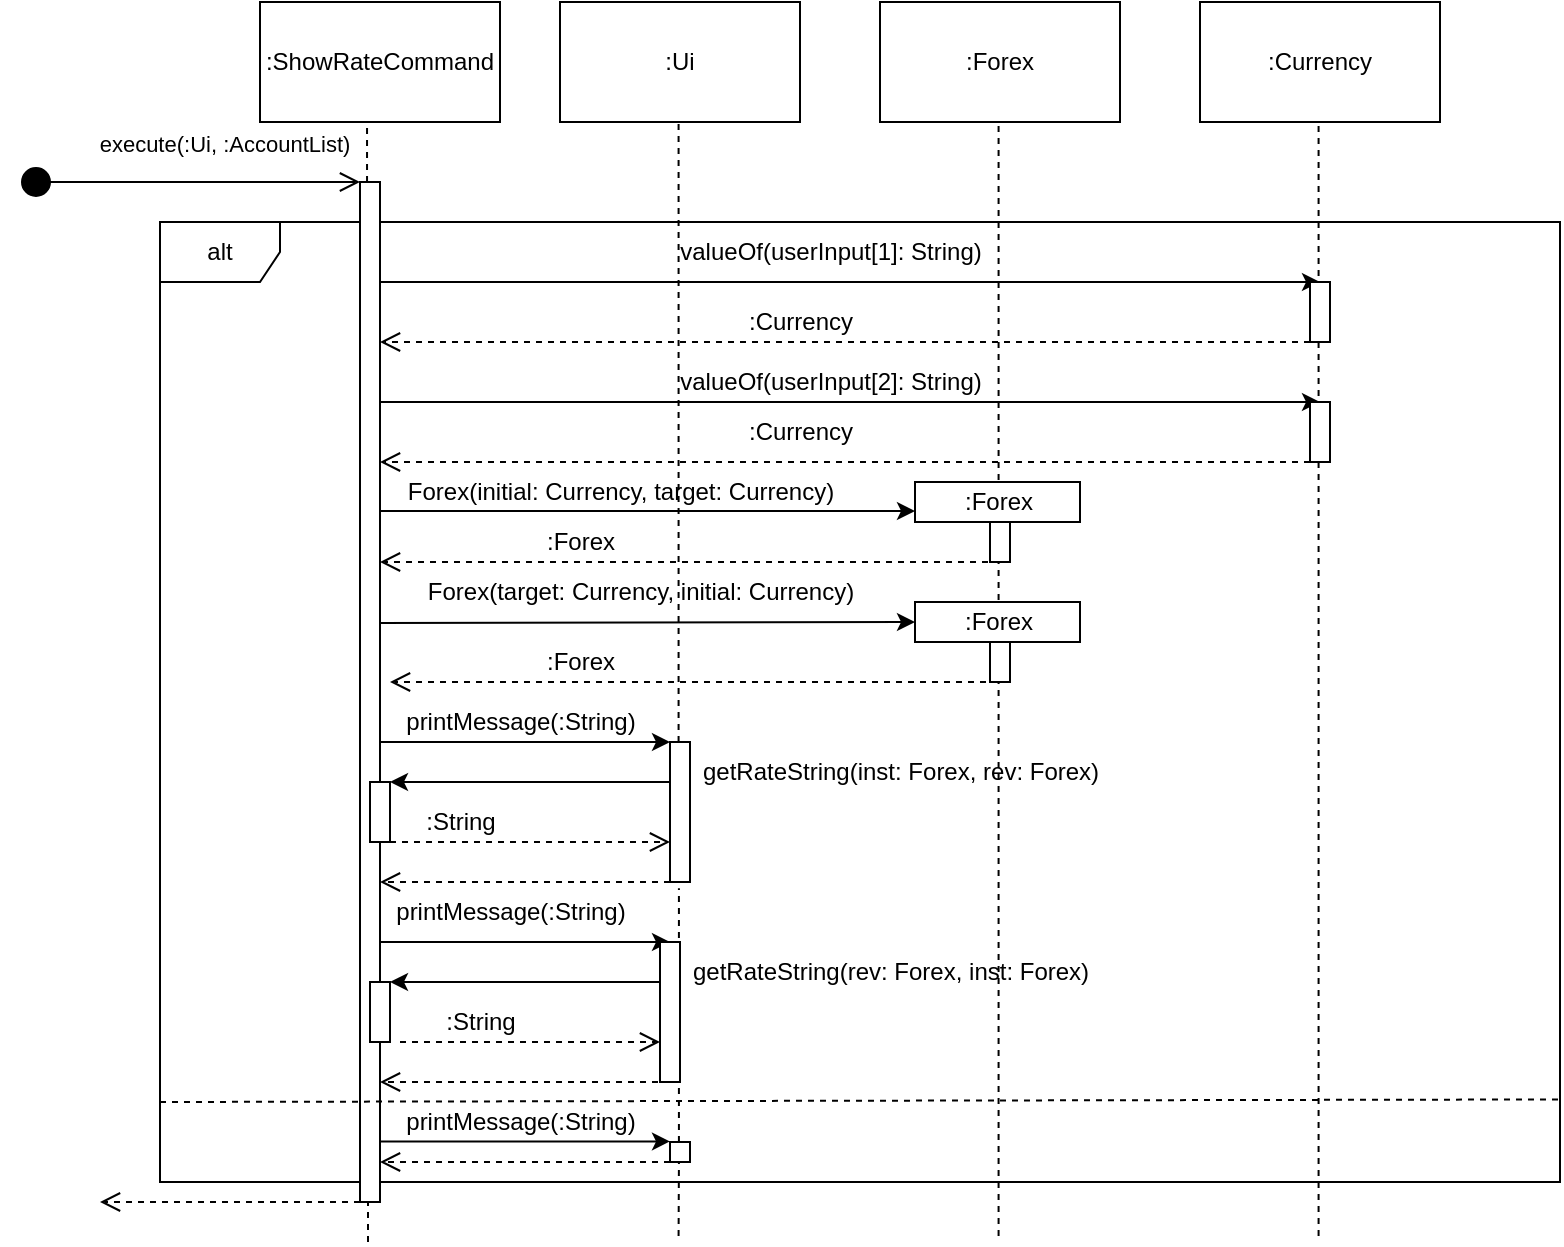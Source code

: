<mxfile version="21.0.10" type="device"><diagram name="Page-1" id="pm1-yS5qAksBfJkr7mk-"><mxGraphModel dx="1114" dy="619" grid="1" gridSize="10" guides="1" tooltips="1" connect="1" arrows="1" fold="1" page="1" pageScale="1" pageWidth="850" pageHeight="1100" math="0" shadow="0"><root><mxCell id="0"/><mxCell id="1" parent="0"/><mxCell id="Q231q0BsN7_2RtZYIXI0-2" value=":ShowRateCommand" style="rounded=0;whiteSpace=wrap;html=1;" vertex="1" parent="1"><mxGeometry x="130" y="50" width="120" height="60" as="geometry"/></mxCell><mxCell id="Q231q0BsN7_2RtZYIXI0-3" value=":Currency" style="rounded=0;whiteSpace=wrap;html=1;" vertex="1" parent="1"><mxGeometry x="600" y="50" width="120" height="60" as="geometry"/></mxCell><mxCell id="Q231q0BsN7_2RtZYIXI0-5" value=":Ui" style="rounded=0;whiteSpace=wrap;html=1;" vertex="1" parent="1"><mxGeometry x="280" y="50" width="120" height="60" as="geometry"/></mxCell><mxCell id="Q231q0BsN7_2RtZYIXI0-6" value=":Forex" style="rounded=0;whiteSpace=wrap;html=1;" vertex="1" parent="1"><mxGeometry x="440" y="50" width="120" height="60" as="geometry"/></mxCell><mxCell id="Q231q0BsN7_2RtZYIXI0-8" value="" style="endArrow=none;dashed=1;html=1;rounded=0;entryX=0.446;entryY=1.045;entryDx=0;entryDy=0;entryPerimeter=0;" edge="1" parent="1" source="Q231q0BsN7_2RtZYIXI0-13" target="Q231q0BsN7_2RtZYIXI0-2"><mxGeometry width="50" height="50" relative="1" as="geometry"><mxPoint x="184" y="670" as="sourcePoint"/><mxPoint x="460" y="300" as="targetPoint"/></mxGeometry></mxCell><mxCell id="Q231q0BsN7_2RtZYIXI0-9" value="" style="endArrow=none;dashed=1;html=1;rounded=0;entryX=0.446;entryY=1.045;entryDx=0;entryDy=0;entryPerimeter=0;" edge="1" parent="1" source="Q231q0BsN7_2RtZYIXI0-47"><mxGeometry width="50" height="50" relative="1" as="geometry"><mxPoint x="339.29" y="667" as="sourcePoint"/><mxPoint x="339.29" y="110" as="targetPoint"/></mxGeometry></mxCell><mxCell id="Q231q0BsN7_2RtZYIXI0-10" value="" style="endArrow=none;dashed=1;html=1;rounded=0;entryX=0.446;entryY=1.045;entryDx=0;entryDy=0;entryPerimeter=0;" edge="1" parent="1"><mxGeometry width="50" height="50" relative="1" as="geometry"><mxPoint x="499.29" y="667" as="sourcePoint"/><mxPoint x="499.29" y="110" as="targetPoint"/></mxGeometry></mxCell><mxCell id="Q231q0BsN7_2RtZYIXI0-11" value="" style="endArrow=none;dashed=1;html=1;rounded=0;entryX=0.446;entryY=1.045;entryDx=0;entryDy=0;entryPerimeter=0;" edge="1" parent="1"><mxGeometry width="50" height="50" relative="1" as="geometry"><mxPoint x="659.29" y="667" as="sourcePoint"/><mxPoint x="659.29" y="110" as="targetPoint"/></mxGeometry></mxCell><mxCell id="Q231q0BsN7_2RtZYIXI0-12" value="alt" style="shape=umlFrame;whiteSpace=wrap;html=1;pointerEvents=0;" vertex="1" parent="1"><mxGeometry x="80" y="160" width="700" height="480" as="geometry"/></mxCell><mxCell id="Q231q0BsN7_2RtZYIXI0-15" value="" style="endArrow=none;dashed=1;html=1;rounded=0;" edge="1" parent="1"><mxGeometry width="50" height="50" relative="1" as="geometry"><mxPoint x="184" y="670" as="sourcePoint"/><mxPoint x="184" y="600" as="targetPoint"/></mxGeometry></mxCell><mxCell id="Q231q0BsN7_2RtZYIXI0-13" value="" style="html=1;points=[];perimeter=orthogonalPerimeter;outlineConnect=0;targetShapes=umlLifeline;portConstraint=eastwest;newEdgeStyle={&quot;edgeStyle&quot;:&quot;elbowEdgeStyle&quot;,&quot;elbow&quot;:&quot;vertical&quot;,&quot;curved&quot;:0,&quot;rounded&quot;:0};" vertex="1" parent="1"><mxGeometry x="180" y="140" width="10" height="510" as="geometry"/></mxCell><mxCell id="Q231q0BsN7_2RtZYIXI0-16" value="" style="endArrow=none;dashed=1;html=1;rounded=0;entryX=0.999;entryY=0.914;entryDx=0;entryDy=0;entryPerimeter=0;" edge="1" parent="1" target="Q231q0BsN7_2RtZYIXI0-12"><mxGeometry width="50" height="50" relative="1" as="geometry"><mxPoint x="80" y="600" as="sourcePoint"/><mxPoint x="360" y="510" as="targetPoint"/></mxGeometry></mxCell><mxCell id="Q231q0BsN7_2RtZYIXI0-18" value="execute(:Ui, :AccountList)" style="html=1;verticalAlign=bottom;startArrow=circle;startFill=1;endArrow=open;startSize=6;endSize=8;edgeStyle=elbowEdgeStyle;elbow=vertical;curved=0;rounded=0;" edge="1" parent="1"><mxGeometry x="0.199" y="10" width="80" relative="1" as="geometry"><mxPoint x="10" y="140" as="sourcePoint"/><mxPoint x="180" y="140" as="targetPoint"/><mxPoint as="offset"/></mxGeometry></mxCell><mxCell id="Q231q0BsN7_2RtZYIXI0-19" value="" style="html=1;verticalAlign=bottom;endArrow=open;dashed=1;endSize=8;edgeStyle=elbowEdgeStyle;elbow=vertical;curved=0;rounded=0;" edge="1" parent="1"><mxGeometry x="-0.004" relative="1" as="geometry"><mxPoint x="50" y="650" as="targetPoint"/><mxPoint x="180" y="650" as="sourcePoint"/><Array as="points"><mxPoint x="135" y="650"/><mxPoint x="95" y="660"/></Array><mxPoint as="offset"/></mxGeometry></mxCell><mxCell id="Q231q0BsN7_2RtZYIXI0-20" value="" style="endArrow=classic;html=1;rounded=0;" edge="1" parent="1"><mxGeometry width="50" height="50" relative="1" as="geometry"><mxPoint x="190" y="190" as="sourcePoint"/><mxPoint x="660" y="190" as="targetPoint"/></mxGeometry></mxCell><mxCell id="Q231q0BsN7_2RtZYIXI0-21" value="" style="html=1;points=[];perimeter=orthogonalPerimeter;outlineConnect=0;targetShapes=umlLifeline;portConstraint=eastwest;newEdgeStyle={&quot;edgeStyle&quot;:&quot;elbowEdgeStyle&quot;,&quot;elbow&quot;:&quot;vertical&quot;,&quot;curved&quot;:0,&quot;rounded&quot;:0};" vertex="1" parent="1"><mxGeometry x="655" y="190" width="10" height="30" as="geometry"/></mxCell><mxCell id="Q231q0BsN7_2RtZYIXI0-22" value="valueOf(userInput[1]: String)" style="text;html=1;align=center;verticalAlign=middle;resizable=0;points=[];autosize=1;strokeColor=none;fillColor=none;" vertex="1" parent="1"><mxGeometry x="330" y="160" width="170" height="30" as="geometry"/></mxCell><mxCell id="Q231q0BsN7_2RtZYIXI0-23" value="" style="html=1;verticalAlign=bottom;endArrow=open;dashed=1;endSize=8;edgeStyle=elbowEdgeStyle;elbow=vertical;curved=0;rounded=0;" edge="1" parent="1" target="Q231q0BsN7_2RtZYIXI0-13"><mxGeometry x="-0.004" relative="1" as="geometry"><mxPoint x="525" y="220" as="targetPoint"/><mxPoint x="655" y="220" as="sourcePoint"/><Array as="points"><mxPoint x="610" y="220"/><mxPoint x="570" y="230"/></Array><mxPoint as="offset"/></mxGeometry></mxCell><mxCell id="Q231q0BsN7_2RtZYIXI0-24" value=":Currency" style="text;html=1;align=center;verticalAlign=middle;resizable=0;points=[];autosize=1;strokeColor=none;fillColor=none;" vertex="1" parent="1"><mxGeometry x="360" y="195" width="80" height="30" as="geometry"/></mxCell><mxCell id="Q231q0BsN7_2RtZYIXI0-25" value="" style="endArrow=classic;html=1;rounded=0;" edge="1" parent="1"><mxGeometry width="50" height="50" relative="1" as="geometry"><mxPoint x="190" y="250" as="sourcePoint"/><mxPoint x="660" y="250" as="targetPoint"/></mxGeometry></mxCell><mxCell id="Q231q0BsN7_2RtZYIXI0-26" value="" style="html=1;points=[];perimeter=orthogonalPerimeter;outlineConnect=0;targetShapes=umlLifeline;portConstraint=eastwest;newEdgeStyle={&quot;edgeStyle&quot;:&quot;elbowEdgeStyle&quot;,&quot;elbow&quot;:&quot;vertical&quot;,&quot;curved&quot;:0,&quot;rounded&quot;:0};" vertex="1" parent="1"><mxGeometry x="655" y="250" width="10" height="30" as="geometry"/></mxCell><mxCell id="Q231q0BsN7_2RtZYIXI0-27" value="" style="html=1;verticalAlign=bottom;endArrow=open;dashed=1;endSize=8;edgeStyle=elbowEdgeStyle;elbow=vertical;curved=0;rounded=0;" edge="1" parent="1"><mxGeometry x="-0.004" relative="1" as="geometry"><mxPoint x="190" y="280" as="targetPoint"/><mxPoint x="655" y="280" as="sourcePoint"/><Array as="points"><mxPoint x="610" y="280"/><mxPoint x="570" y="290"/></Array><mxPoint as="offset"/></mxGeometry></mxCell><mxCell id="Q231q0BsN7_2RtZYIXI0-28" value=":Currency" style="text;html=1;align=center;verticalAlign=middle;resizable=0;points=[];autosize=1;strokeColor=none;fillColor=none;" vertex="1" parent="1"><mxGeometry x="360" y="250" width="80" height="30" as="geometry"/></mxCell><mxCell id="Q231q0BsN7_2RtZYIXI0-29" value="valueOf(userInput[2]: String)" style="text;html=1;align=center;verticalAlign=middle;resizable=0;points=[];autosize=1;strokeColor=none;fillColor=none;" vertex="1" parent="1"><mxGeometry x="330" y="225" width="170" height="30" as="geometry"/></mxCell><mxCell id="Q231q0BsN7_2RtZYIXI0-30" value=":Forex" style="html=1;whiteSpace=wrap;" vertex="1" parent="1"><mxGeometry x="457.5" y="290" width="82.5" height="20" as="geometry"/></mxCell><mxCell id="Q231q0BsN7_2RtZYIXI0-31" value="" style="html=1;points=[];perimeter=orthogonalPerimeter;outlineConnect=0;targetShapes=umlLifeline;portConstraint=eastwest;newEdgeStyle={&quot;edgeStyle&quot;:&quot;elbowEdgeStyle&quot;,&quot;elbow&quot;:&quot;vertical&quot;,&quot;curved&quot;:0,&quot;rounded&quot;:0};" vertex="1" parent="1"><mxGeometry x="495" y="310" width="10" height="20" as="geometry"/></mxCell><mxCell id="Q231q0BsN7_2RtZYIXI0-32" value="" style="endArrow=classic;html=1;rounded=0;" edge="1" parent="1" source="Q231q0BsN7_2RtZYIXI0-13"><mxGeometry width="50" height="50" relative="1" as="geometry"><mxPoint x="-12.5" y="304.5" as="sourcePoint"/><mxPoint x="457.5" y="304.5" as="targetPoint"/></mxGeometry></mxCell><mxCell id="Q231q0BsN7_2RtZYIXI0-33" value="" style="html=1;verticalAlign=bottom;endArrow=open;dashed=1;endSize=8;edgeStyle=elbowEdgeStyle;elbow=vertical;curved=0;rounded=0;" edge="1" parent="1"><mxGeometry x="-0.004" relative="1" as="geometry"><mxPoint x="190" y="330" as="targetPoint"/><mxPoint x="500" y="330" as="sourcePoint"/><Array as="points"><mxPoint x="455" y="330"/><mxPoint x="415" y="340"/></Array><mxPoint as="offset"/></mxGeometry></mxCell><mxCell id="Q231q0BsN7_2RtZYIXI0-35" value="Forex(initial: Currency, target: Currency)" style="text;html=1;align=center;verticalAlign=middle;resizable=0;points=[];autosize=1;strokeColor=none;fillColor=none;" vertex="1" parent="1"><mxGeometry x="190" y="280" width="240" height="30" as="geometry"/></mxCell><mxCell id="Q231q0BsN7_2RtZYIXI0-36" value=":Forex" style="html=1;whiteSpace=wrap;" vertex="1" parent="1"><mxGeometry x="457.5" y="350" width="82.5" height="20" as="geometry"/></mxCell><mxCell id="Q231q0BsN7_2RtZYIXI0-38" value="" style="html=1;points=[];perimeter=orthogonalPerimeter;outlineConnect=0;targetShapes=umlLifeline;portConstraint=eastwest;newEdgeStyle={&quot;edgeStyle&quot;:&quot;elbowEdgeStyle&quot;,&quot;elbow&quot;:&quot;vertical&quot;,&quot;curved&quot;:0,&quot;rounded&quot;:0};" vertex="1" parent="1"><mxGeometry x="495" y="370" width="10" height="20" as="geometry"/></mxCell><mxCell id="Q231q0BsN7_2RtZYIXI0-40" value="" style="html=1;verticalAlign=bottom;endArrow=open;dashed=1;endSize=8;edgeStyle=elbowEdgeStyle;elbow=vertical;curved=0;rounded=0;" edge="1" parent="1"><mxGeometry x="-0.004" relative="1" as="geometry"><mxPoint x="195" y="390" as="targetPoint"/><mxPoint x="505" y="390" as="sourcePoint"/><Array as="points"><mxPoint x="460" y="390"/><mxPoint x="420" y="400"/></Array><mxPoint as="offset"/></mxGeometry></mxCell><mxCell id="Q231q0BsN7_2RtZYIXI0-41" value="Forex(target: Currency, initial: Currency)" style="text;html=1;align=center;verticalAlign=middle;resizable=0;points=[];autosize=1;strokeColor=none;fillColor=none;" vertex="1" parent="1"><mxGeometry x="200" y="330" width="240" height="30" as="geometry"/></mxCell><mxCell id="Q231q0BsN7_2RtZYIXI0-43" value="" style="endArrow=classic;html=1;rounded=0;" edge="1" parent="1"><mxGeometry width="50" height="50" relative="1" as="geometry"><mxPoint x="190" y="360.5" as="sourcePoint"/><mxPoint x="457.5" y="360" as="targetPoint"/></mxGeometry></mxCell><mxCell id="Q231q0BsN7_2RtZYIXI0-44" value=":Forex" style="text;html=1;align=center;verticalAlign=middle;resizable=0;points=[];autosize=1;strokeColor=none;fillColor=none;" vertex="1" parent="1"><mxGeometry x="260" y="305" width="60" height="30" as="geometry"/></mxCell><mxCell id="Q231q0BsN7_2RtZYIXI0-45" value=":Forex" style="text;html=1;align=center;verticalAlign=middle;resizable=0;points=[];autosize=1;strokeColor=none;fillColor=none;" vertex="1" parent="1"><mxGeometry x="260" y="365" width="60" height="30" as="geometry"/></mxCell><mxCell id="Q231q0BsN7_2RtZYIXI0-46" value="" style="endArrow=classic;html=1;rounded=0;" edge="1" parent="1" target="Q231q0BsN7_2RtZYIXI0-47"><mxGeometry width="50" height="50" relative="1" as="geometry"><mxPoint x="190" y="420" as="sourcePoint"/><mxPoint x="320" y="420" as="targetPoint"/></mxGeometry></mxCell><mxCell id="Q231q0BsN7_2RtZYIXI0-48" value="" style="endArrow=none;dashed=1;html=1;rounded=0;entryX=0.446;entryY=1.045;entryDx=0;entryDy=0;entryPerimeter=0;" edge="1" parent="1" source="Q231q0BsN7_2RtZYIXI0-67" target="Q231q0BsN7_2RtZYIXI0-47"><mxGeometry width="50" height="50" relative="1" as="geometry"><mxPoint x="339.29" y="667" as="sourcePoint"/><mxPoint x="339.29" y="110" as="targetPoint"/></mxGeometry></mxCell><mxCell id="Q231q0BsN7_2RtZYIXI0-47" value="" style="html=1;points=[];perimeter=orthogonalPerimeter;outlineConnect=0;targetShapes=umlLifeline;portConstraint=eastwest;newEdgeStyle={&quot;edgeStyle&quot;:&quot;elbowEdgeStyle&quot;,&quot;elbow&quot;:&quot;vertical&quot;,&quot;curved&quot;:0,&quot;rounded&quot;:0};" vertex="1" parent="1"><mxGeometry x="335" y="420" width="10" height="70" as="geometry"/></mxCell><mxCell id="Q231q0BsN7_2RtZYIXI0-49" value="" style="endArrow=classic;html=1;rounded=0;" edge="1" parent="1" source="Q231q0BsN7_2RtZYIXI0-47" target="Q231q0BsN7_2RtZYIXI0-50"><mxGeometry width="50" height="50" relative="1" as="geometry"><mxPoint x="330" y="430" as="sourcePoint"/><mxPoint x="430" y="380" as="targetPoint"/><Array as="points"><mxPoint x="260" y="440"/></Array></mxGeometry></mxCell><mxCell id="Q231q0BsN7_2RtZYIXI0-50" value="" style="html=1;points=[];perimeter=orthogonalPerimeter;outlineConnect=0;targetShapes=umlLifeline;portConstraint=eastwest;newEdgeStyle={&quot;edgeStyle&quot;:&quot;elbowEdgeStyle&quot;,&quot;elbow&quot;:&quot;vertical&quot;,&quot;curved&quot;:0,&quot;rounded&quot;:0};" vertex="1" parent="1"><mxGeometry x="185" y="440" width="10" height="30" as="geometry"/></mxCell><mxCell id="Q231q0BsN7_2RtZYIXI0-51" value="" style="html=1;verticalAlign=bottom;endArrow=open;dashed=1;endSize=8;edgeStyle=elbowEdgeStyle;elbow=vertical;curved=0;rounded=0;" edge="1" parent="1" source="Q231q0BsN7_2RtZYIXI0-50" target="Q231q0BsN7_2RtZYIXI0-47"><mxGeometry x="-0.004" relative="1" as="geometry"><mxPoint x="205" y="400" as="targetPoint"/><mxPoint x="515" y="400" as="sourcePoint"/><Array as="points"><mxPoint x="250" y="470"/><mxPoint x="250" y="480"/><mxPoint x="430" y="410"/></Array><mxPoint as="offset"/></mxGeometry></mxCell><mxCell id="Q231q0BsN7_2RtZYIXI0-52" value="" style="html=1;verticalAlign=bottom;endArrow=open;dashed=1;endSize=8;edgeStyle=elbowEdgeStyle;elbow=vertical;curved=0;rounded=0;" edge="1" parent="1" source="Q231q0BsN7_2RtZYIXI0-47" target="Q231q0BsN7_2RtZYIXI0-13"><mxGeometry x="-0.004" relative="1" as="geometry"><mxPoint x="345" y="530" as="targetPoint"/><mxPoint x="205" y="530" as="sourcePoint"/><Array as="points"><mxPoint x="330" y="490"/><mxPoint x="440" y="460"/></Array><mxPoint as="offset"/></mxGeometry></mxCell><mxCell id="Q231q0BsN7_2RtZYIXI0-53" value="" style="endArrow=classic;html=1;rounded=0;" edge="1" parent="1"><mxGeometry width="50" height="50" relative="1" as="geometry"><mxPoint x="190" y="520" as="sourcePoint"/><mxPoint x="335" y="520" as="targetPoint"/></mxGeometry></mxCell><mxCell id="Q231q0BsN7_2RtZYIXI0-54" value="" style="html=1;points=[];perimeter=orthogonalPerimeter;outlineConnect=0;targetShapes=umlLifeline;portConstraint=eastwest;newEdgeStyle={&quot;edgeStyle&quot;:&quot;elbowEdgeStyle&quot;,&quot;elbow&quot;:&quot;vertical&quot;,&quot;curved&quot;:0,&quot;rounded&quot;:0};" vertex="1" parent="1"><mxGeometry x="330" y="520" width="10" height="70" as="geometry"/></mxCell><mxCell id="Q231q0BsN7_2RtZYIXI0-55" value="" style="html=1;verticalAlign=bottom;endArrow=open;dashed=1;endSize=8;edgeStyle=elbowEdgeStyle;elbow=vertical;curved=0;rounded=0;" edge="1" parent="1"><mxGeometry x="-0.004" relative="1" as="geometry"><mxPoint x="190" y="590" as="targetPoint"/><mxPoint x="335" y="590" as="sourcePoint"/><Array as="points"><mxPoint x="330" y="590"/><mxPoint x="440" y="560"/></Array><mxPoint as="offset"/></mxGeometry></mxCell><mxCell id="Q231q0BsN7_2RtZYIXI0-56" value="" style="html=1;points=[];perimeter=orthogonalPerimeter;outlineConnect=0;targetShapes=umlLifeline;portConstraint=eastwest;newEdgeStyle={&quot;edgeStyle&quot;:&quot;elbowEdgeStyle&quot;,&quot;elbow&quot;:&quot;vertical&quot;,&quot;curved&quot;:0,&quot;rounded&quot;:0};" vertex="1" parent="1"><mxGeometry x="185" y="540" width="10" height="30" as="geometry"/></mxCell><mxCell id="Q231q0BsN7_2RtZYIXI0-57" value="" style="endArrow=classic;html=1;rounded=0;" edge="1" parent="1" source="Q231q0BsN7_2RtZYIXI0-54"><mxGeometry width="50" height="50" relative="1" as="geometry"><mxPoint x="325" y="540" as="sourcePoint"/><mxPoint x="195" y="540" as="targetPoint"/><Array as="points"><mxPoint x="250" y="540"/></Array></mxGeometry></mxCell><mxCell id="Q231q0BsN7_2RtZYIXI0-58" value="" style="html=1;verticalAlign=bottom;endArrow=open;dashed=1;endSize=8;edgeStyle=elbowEdgeStyle;elbow=vertical;curved=0;rounded=0;" edge="1" parent="1"><mxGeometry x="-0.004" relative="1" as="geometry"><mxPoint x="330" y="570" as="targetPoint"/><mxPoint x="200" y="570" as="sourcePoint"/><Array as="points"><mxPoint x="255" y="570"/><mxPoint x="255" y="580"/><mxPoint x="435" y="510"/></Array><mxPoint as="offset"/></mxGeometry></mxCell><mxCell id="Q231q0BsN7_2RtZYIXI0-59" value="printMessage(:String)" style="text;html=1;align=center;verticalAlign=middle;resizable=0;points=[];autosize=1;strokeColor=none;fillColor=none;" vertex="1" parent="1"><mxGeometry x="190" y="395" width="140" height="30" as="geometry"/></mxCell><mxCell id="Q231q0BsN7_2RtZYIXI0-60" value="getRateString(inst: Forex, rev: Forex)" style="text;html=1;align=center;verticalAlign=middle;resizable=0;points=[];autosize=1;strokeColor=none;fillColor=none;" vertex="1" parent="1"><mxGeometry x="340" y="420" width="220" height="30" as="geometry"/></mxCell><mxCell id="Q231q0BsN7_2RtZYIXI0-62" value=":String" style="text;html=1;align=center;verticalAlign=middle;resizable=0;points=[];autosize=1;strokeColor=none;fillColor=none;" vertex="1" parent="1"><mxGeometry x="200" y="445" width="60" height="30" as="geometry"/></mxCell><mxCell id="Q231q0BsN7_2RtZYIXI0-63" value="printMessage(:String)" style="text;html=1;align=center;verticalAlign=middle;resizable=0;points=[];autosize=1;strokeColor=none;fillColor=none;" vertex="1" parent="1"><mxGeometry x="185" y="490" width="140" height="30" as="geometry"/></mxCell><mxCell id="Q231q0BsN7_2RtZYIXI0-64" value="getRateString(rev: Forex, inst: Forex)" style="text;html=1;align=center;verticalAlign=middle;resizable=0;points=[];autosize=1;strokeColor=none;fillColor=none;" vertex="1" parent="1"><mxGeometry x="335" y="520" width="220" height="30" as="geometry"/></mxCell><mxCell id="Q231q0BsN7_2RtZYIXI0-66" value=":String" style="text;html=1;align=center;verticalAlign=middle;resizable=0;points=[];autosize=1;strokeColor=none;fillColor=none;" vertex="1" parent="1"><mxGeometry x="210" y="545" width="60" height="30" as="geometry"/></mxCell><mxCell id="Q231q0BsN7_2RtZYIXI0-68" value="" style="endArrow=none;dashed=1;html=1;rounded=0;entryX=0.446;entryY=1.045;entryDx=0;entryDy=0;entryPerimeter=0;" edge="1" parent="1" target="Q231q0BsN7_2RtZYIXI0-67"><mxGeometry width="50" height="50" relative="1" as="geometry"><mxPoint x="339.29" y="667" as="sourcePoint"/><mxPoint x="339" y="493" as="targetPoint"/></mxGeometry></mxCell><mxCell id="Q231q0BsN7_2RtZYIXI0-67" value="" style="html=1;points=[];perimeter=orthogonalPerimeter;outlineConnect=0;targetShapes=umlLifeline;portConstraint=eastwest;newEdgeStyle={&quot;edgeStyle&quot;:&quot;elbowEdgeStyle&quot;,&quot;elbow&quot;:&quot;vertical&quot;,&quot;curved&quot;:0,&quot;rounded&quot;:0};" vertex="1" parent="1"><mxGeometry x="335" y="620" width="10" height="10" as="geometry"/></mxCell><mxCell id="Q231q0BsN7_2RtZYIXI0-69" value="" style="endArrow=classic;html=1;rounded=0;" edge="1" parent="1"><mxGeometry width="50" height="50" relative="1" as="geometry"><mxPoint x="190" y="619.74" as="sourcePoint"/><mxPoint x="335" y="619.74" as="targetPoint"/></mxGeometry></mxCell><mxCell id="Q231q0BsN7_2RtZYIXI0-70" value="" style="html=1;verticalAlign=bottom;endArrow=open;dashed=1;endSize=8;edgeStyle=elbowEdgeStyle;elbow=vertical;curved=0;rounded=0;" edge="1" parent="1"><mxGeometry x="-0.004" relative="1" as="geometry"><mxPoint x="190" y="630" as="targetPoint"/><mxPoint x="335" y="630" as="sourcePoint"/><Array as="points"><mxPoint x="330" y="630"/><mxPoint x="440" y="600"/></Array><mxPoint as="offset"/></mxGeometry></mxCell><mxCell id="Q231q0BsN7_2RtZYIXI0-72" value="printMessage(:String)" style="text;html=1;align=center;verticalAlign=middle;resizable=0;points=[];autosize=1;strokeColor=none;fillColor=none;" vertex="1" parent="1"><mxGeometry x="190" y="595" width="140" height="30" as="geometry"/></mxCell></root></mxGraphModel></diagram></mxfile>